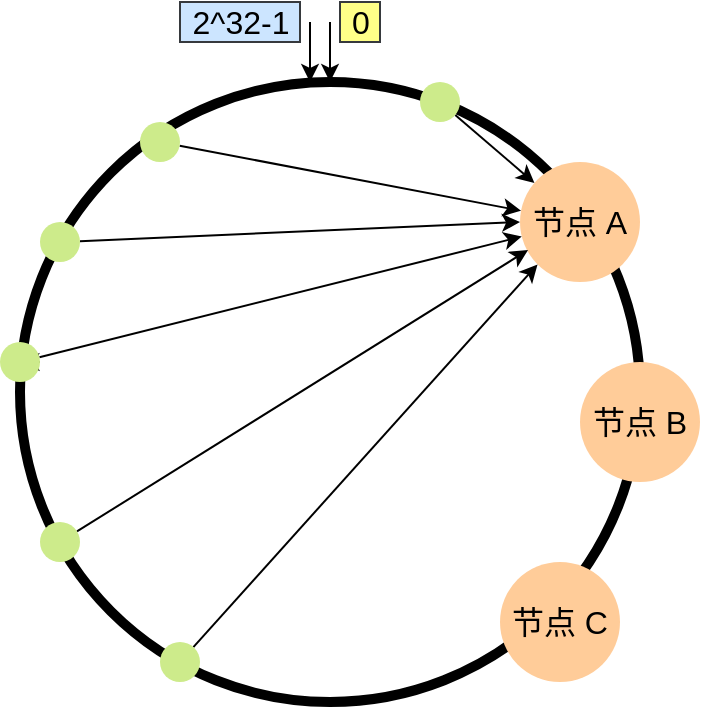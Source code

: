 <mxfile version="16.6.1" type="github">
  <diagram id="G-m8U2mEQPiESwvVazX9" name="Page-1">
    <mxGraphModel dx="946" dy="558" grid="1" gridSize="10" guides="1" tooltips="1" connect="1" arrows="1" fold="1" page="1" pageScale="1" pageWidth="827" pageHeight="1169" math="0" shadow="0">
      <root>
        <mxCell id="0" />
        <mxCell id="1" parent="0" />
        <mxCell id="zgjhD7HP9-0psBRtr7H--1" value="" style="ellipse;whiteSpace=wrap;html=1;aspect=fixed;strokeWidth=5;fontSize=16;" vertex="1" parent="1">
          <mxGeometry x="260" y="140" width="310" height="310" as="geometry" />
        </mxCell>
        <mxCell id="zgjhD7HP9-0psBRtr7H--2" value="" style="endArrow=classic;html=1;rounded=0;entryX=0.5;entryY=0;entryDx=0;entryDy=0;fontSize=16;" edge="1" parent="1" target="zgjhD7HP9-0psBRtr7H--1">
          <mxGeometry width="50" height="50" relative="1" as="geometry">
            <mxPoint x="415" y="110" as="sourcePoint" />
            <mxPoint x="450" y="50" as="targetPoint" />
          </mxGeometry>
        </mxCell>
        <mxCell id="zgjhD7HP9-0psBRtr7H--3" value="0" style="text;html=1;align=center;verticalAlign=middle;resizable=0;points=[];autosize=1;strokeColor=#36393d;fillColor=#ffff88;fontSize=16;" vertex="1" parent="1">
          <mxGeometry x="420" y="100" width="20" height="20" as="geometry" />
        </mxCell>
        <mxCell id="zgjhD7HP9-0psBRtr7H--4" value="" style="endArrow=classic;html=1;rounded=0;entryX=0.5;entryY=0;entryDx=0;entryDy=0;fontSize=16;" edge="1" parent="1">
          <mxGeometry width="50" height="50" relative="1" as="geometry">
            <mxPoint x="405" y="110" as="sourcePoint" />
            <mxPoint x="405" y="140" as="targetPoint" />
          </mxGeometry>
        </mxCell>
        <mxCell id="zgjhD7HP9-0psBRtr7H--5" value="2^32-1" style="text;html=1;align=center;verticalAlign=middle;resizable=0;points=[];autosize=1;strokeColor=#36393d;fillColor=#cce5ff;fontSize=16;" vertex="1" parent="1">
          <mxGeometry x="340" y="100" width="60" height="20" as="geometry" />
        </mxCell>
        <mxCell id="zgjhD7HP9-0psBRtr7H--6" value="节点 A" style="ellipse;whiteSpace=wrap;html=1;aspect=fixed;fontSize=16;strokeWidth=5;fillColor=#ffcc99;strokeColor=none;" vertex="1" parent="1">
          <mxGeometry x="510" y="180" width="60" height="60" as="geometry" />
        </mxCell>
        <mxCell id="zgjhD7HP9-0psBRtr7H--7" value="节点 B" style="ellipse;whiteSpace=wrap;html=1;aspect=fixed;fontSize=16;strokeWidth=5;fillColor=#ffcc99;strokeColor=none;" vertex="1" parent="1">
          <mxGeometry x="540" y="280" width="60" height="60" as="geometry" />
        </mxCell>
        <mxCell id="zgjhD7HP9-0psBRtr7H--8" value="节点 C" style="ellipse;whiteSpace=wrap;html=1;aspect=fixed;fontSize=16;strokeWidth=5;fillColor=#ffcc99;strokeColor=none;" vertex="1" parent="1">
          <mxGeometry x="500" y="380" width="60" height="60" as="geometry" />
        </mxCell>
        <mxCell id="zgjhD7HP9-0psBRtr7H--24" style="edgeStyle=none;rounded=0;orthogonalLoop=1;jettySize=auto;html=1;entryX=0.067;entryY=0.733;entryDx=0;entryDy=0;entryPerimeter=0;" edge="1" parent="1" source="zgjhD7HP9-0psBRtr7H--13" target="zgjhD7HP9-0psBRtr7H--6">
          <mxGeometry relative="1" as="geometry" />
        </mxCell>
        <mxCell id="zgjhD7HP9-0psBRtr7H--13" value="" style="ellipse;whiteSpace=wrap;html=1;aspect=fixed;fontSize=16;strokeWidth=5;fillColor=#cdeb8b;strokeColor=none;" vertex="1" parent="1">
          <mxGeometry x="270" y="360" width="20" height="20" as="geometry" />
        </mxCell>
        <mxCell id="zgjhD7HP9-0psBRtr7H--15" value="" style="edgeStyle=none;rounded=0;orthogonalLoop=1;jettySize=auto;html=1;fontSize=16;" edge="1" parent="1" source="zgjhD7HP9-0psBRtr7H--17" target="zgjhD7HP9-0psBRtr7H--6">
          <mxGeometry relative="1" as="geometry" />
        </mxCell>
        <mxCell id="zgjhD7HP9-0psBRtr7H--17" value="" style="ellipse;whiteSpace=wrap;html=1;aspect=fixed;fontSize=16;strokeWidth=5;fillColor=#cdeb8b;strokeColor=none;" vertex="1" parent="1">
          <mxGeometry x="460" y="140" width="20" height="20" as="geometry" />
        </mxCell>
        <mxCell id="zgjhD7HP9-0psBRtr7H--27" style="edgeStyle=none;rounded=0;orthogonalLoop=1;jettySize=auto;html=1;" edge="1" parent="1" source="zgjhD7HP9-0psBRtr7H--19" target="zgjhD7HP9-0psBRtr7H--6">
          <mxGeometry relative="1" as="geometry" />
        </mxCell>
        <mxCell id="zgjhD7HP9-0psBRtr7H--19" value="" style="ellipse;whiteSpace=wrap;html=1;aspect=fixed;fontSize=16;strokeWidth=5;fillColor=#cdeb8b;strokeColor=none;" vertex="1" parent="1">
          <mxGeometry x="320" y="160" width="20" height="20" as="geometry" />
        </mxCell>
        <mxCell id="zgjhD7HP9-0psBRtr7H--28" style="edgeStyle=none;rounded=0;orthogonalLoop=1;jettySize=auto;html=1;entryX=0;entryY=0.5;entryDx=0;entryDy=0;" edge="1" parent="1" source="zgjhD7HP9-0psBRtr7H--20" target="zgjhD7HP9-0psBRtr7H--6">
          <mxGeometry relative="1" as="geometry" />
        </mxCell>
        <mxCell id="zgjhD7HP9-0psBRtr7H--20" value="" style="ellipse;whiteSpace=wrap;html=1;aspect=fixed;fontSize=16;strokeWidth=5;fillColor=#cdeb8b;strokeColor=none;" vertex="1" parent="1">
          <mxGeometry x="270" y="210" width="20" height="20" as="geometry" />
        </mxCell>
        <mxCell id="zgjhD7HP9-0psBRtr7H--25" style="edgeStyle=none;rounded=0;orthogonalLoop=1;jettySize=auto;html=1;" edge="1" parent="1" source="zgjhD7HP9-0psBRtr7H--21" target="zgjhD7HP9-0psBRtr7H--1">
          <mxGeometry relative="1" as="geometry" />
        </mxCell>
        <mxCell id="zgjhD7HP9-0psBRtr7H--26" style="edgeStyle=none;rounded=0;orthogonalLoop=1;jettySize=auto;html=1;" edge="1" parent="1" source="zgjhD7HP9-0psBRtr7H--21" target="zgjhD7HP9-0psBRtr7H--6">
          <mxGeometry relative="1" as="geometry" />
        </mxCell>
        <mxCell id="zgjhD7HP9-0psBRtr7H--21" value="" style="ellipse;whiteSpace=wrap;html=1;aspect=fixed;fontSize=16;strokeWidth=5;fillColor=#cdeb8b;strokeColor=none;" vertex="1" parent="1">
          <mxGeometry x="250" y="270" width="20" height="20" as="geometry" />
        </mxCell>
        <mxCell id="zgjhD7HP9-0psBRtr7H--23" style="rounded=0;orthogonalLoop=1;jettySize=auto;html=1;entryX=0;entryY=1;entryDx=0;entryDy=0;" edge="1" parent="1" source="zgjhD7HP9-0psBRtr7H--22" target="zgjhD7HP9-0psBRtr7H--6">
          <mxGeometry relative="1" as="geometry" />
        </mxCell>
        <mxCell id="zgjhD7HP9-0psBRtr7H--22" value="" style="ellipse;whiteSpace=wrap;html=1;aspect=fixed;fontSize=16;strokeWidth=5;fillColor=#cdeb8b;strokeColor=none;" vertex="1" parent="1">
          <mxGeometry x="330" y="420" width="20" height="20" as="geometry" />
        </mxCell>
      </root>
    </mxGraphModel>
  </diagram>
</mxfile>
